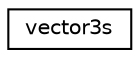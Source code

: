 digraph "Graphical Class Hierarchy"
{
 // INTERACTIVE_SVG=YES
  edge [fontname="Helvetica",fontsize="10",labelfontname="Helvetica",labelfontsize="10"];
  node [fontname="Helvetica",fontsize="10",shape=record];
  rankdir="LR";
  Node1 [label="vector3s",height=0.2,width=0.4,color="black", fillcolor="white", style="filled",URL="$de/d93/structvector3s.html"];
}
